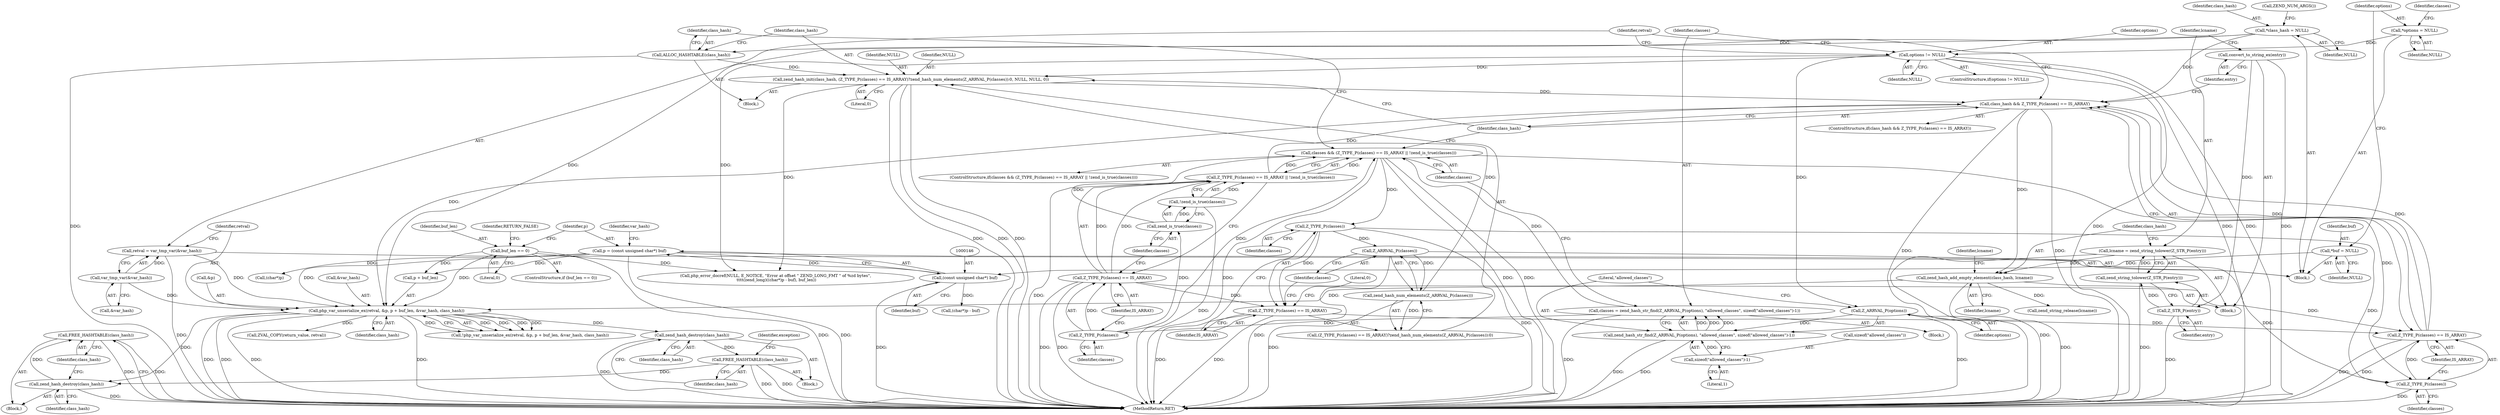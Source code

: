 digraph "0_php-src_b2af4e8868726a040234de113436c6e4f6372d17@pointer" {
"1000272" [label="(Call,FREE_HASHTABLE(class_hash))"];
"1000270" [label="(Call,zend_hash_destroy(class_hash))"];
"1000224" [label="(Call,php_var_unserialize_ex(retval, &p, p + buf_len, &var_hash, class_hash))"];
"1000217" [label="(Call,retval = var_tmp_var(&var_hash))"];
"1000219" [label="(Call,var_tmp_var(&var_hash))"];
"1000143" [label="(Call,p = (const unsigned char*) buf)"];
"1000145" [label="(Call,(const unsigned char*) buf)"];
"1000104" [label="(Call,*buf = NULL)"];
"1000138" [label="(Call,buf_len == 0)"];
"1000194" [label="(Call,class_hash && Z_TYPE_P(classes) == IS_ARRAY)"];
"1000120" [label="(Call,*class_hash = NULL)"];
"1000179" [label="(Call,zend_hash_init(class_hash, (Z_TYPE_P(classes) == IS_ARRAY)?zend_hash_num_elements(Z_ARRVAL_P(classes)):0, NULL, NULL, 0))"];
"1000177" [label="(Call,ALLOC_HASHTABLE(class_hash))"];
"1000186" [label="(Call,zend_hash_num_elements(Z_ARRVAL_P(classes)))"];
"1000187" [label="(Call,Z_ARRVAL_P(classes))"];
"1000183" [label="(Call,Z_TYPE_P(classes))"];
"1000166" [label="(Call,classes && (Z_TYPE_P(classes) == IS_ARRAY || !zend_is_true(classes)))"];
"1000170" [label="(Call,Z_TYPE_P(classes))"];
"1000155" [label="(Call,classes = zend_hash_str_find(Z_ARRVAL_P(options), \"allowed_classes\", sizeof(\"allowed_classes\")-1))"];
"1000157" [label="(Call,zend_hash_str_find(Z_ARRVAL_P(options), \"allowed_classes\", sizeof(\"allowed_classes\")-1))"];
"1000158" [label="(Call,Z_ARRVAL_P(options))"];
"1000151" [label="(Call,options != NULL)"];
"1000111" [label="(Call,*options = NULL)"];
"1000161" [label="(Call,sizeof(\"allowed_classes\")-1)"];
"1000174" [label="(Call,zend_is_true(classes))"];
"1000168" [label="(Call,Z_TYPE_P(classes) == IS_ARRAY || !zend_is_true(classes))"];
"1000169" [label="(Call,Z_TYPE_P(classes) == IS_ARRAY)"];
"1000173" [label="(Call,!zend_is_true(classes))"];
"1000196" [label="(Call,Z_TYPE_P(classes) == IS_ARRAY)"];
"1000197" [label="(Call,Z_TYPE_P(classes))"];
"1000182" [label="(Call,Z_TYPE_P(classes) == IS_ARRAY)"];
"1000211" [label="(Call,zend_hash_add_empty_element(class_hash, lcname))"];
"1000206" [label="(Call,lcname = zend_string_tolower(Z_STR_P(entry)))"];
"1000208" [label="(Call,zend_string_tolower(Z_STR_P(entry)))"];
"1000209" [label="(Call,Z_STR_P(entry))"];
"1000204" [label="(Call,convert_to_string_ex(entry))"];
"1000242" [label="(Call,FREE_HASHTABLE(class_hash))"];
"1000240" [label="(Call,zend_hash_destroy(class_hash))"];
"1000231" [label="(Call,&var_hash)"];
"1000180" [label="(Identifier,class_hash)"];
"1000242" [label="(Call,FREE_HASHTABLE(class_hash))"];
"1000226" [label="(Call,&p)"];
"1000171" [label="(Identifier,classes)"];
"1000177" [label="(Call,ALLOC_HASHTABLE(class_hash))"];
"1000241" [label="(Identifier,class_hash)"];
"1000191" [label="(Identifier,NULL)"];
"1000262" [label="(Call,ZVAL_COPY(return_value, retval))"];
"1000161" [label="(Call,sizeof(\"allowed_classes\")-1)"];
"1000243" [label="(Identifier,class_hash)"];
"1000270" [label="(Call,zend_hash_destroy(class_hash))"];
"1000224" [label="(Call,php_var_unserialize_ex(retval, &p, p + buf_len, &var_hash, class_hash))"];
"1000147" [label="(Identifier,buf)"];
"1000269" [label="(Block,)"];
"1000215" [label="(Identifier,lcname)"];
"1000219" [label="(Call,var_tmp_var(&var_hash))"];
"1000168" [label="(Call,Z_TYPE_P(classes) == IS_ARRAY || !zend_is_true(classes))"];
"1000247" [label="(Identifier,exception)"];
"1000157" [label="(Call,zend_hash_str_find(Z_ARRVAL_P(options), \"allowed_classes\", sizeof(\"allowed_classes\")-1))"];
"1000220" [label="(Call,&var_hash)"];
"1000140" [label="(Literal,0)"];
"1000137" [label="(ControlStructure,if (buf_len == 0))"];
"1000173" [label="(Call,!zend_is_true(classes))"];
"1000212" [label="(Identifier,class_hash)"];
"1000274" [label="(MethodReturn,RET)"];
"1000195" [label="(Identifier,class_hash)"];
"1000156" [label="(Identifier,classes)"];
"1000213" [label="(Identifier,lcname)"];
"1000104" [label="(Call,*buf = NULL)"];
"1000113" [label="(Identifier,NULL)"];
"1000116" [label="(Identifier,classes)"];
"1000185" [label="(Identifier,IS_ARRAY)"];
"1000181" [label="(Call,(Z_TYPE_P(classes) == IS_ARRAY)?zend_hash_num_elements(Z_ARRVAL_P(classes)):0)"];
"1000164" [label="(Literal,1)"];
"1000170" [label="(Call,Z_TYPE_P(classes))"];
"1000154" [label="(Block,)"];
"1000255" [label="(Call,(char*)p - buf)"];
"1000249" [label="(Call,php_error_docref(NULL, E_NOTICE, \"Error at offset \" ZEND_LONG_FMT \" of %zd bytes\",\n \t\t\t\t(zend_long)((char*)p - buf), buf_len))"];
"1000187" [label="(Call,Z_ARRVAL_P(classes))"];
"1000233" [label="(Identifier,class_hash)"];
"1000192" [label="(Literal,0)"];
"1000106" [label="(Identifier,NULL)"];
"1000139" [label="(Identifier,buf_len)"];
"1000190" [label="(Identifier,NULL)"];
"1000209" [label="(Call,Z_STR_P(entry))"];
"1000218" [label="(Identifier,retval)"];
"1000122" [label="(Identifier,NULL)"];
"1000149" [label="(Identifier,var_hash)"];
"1000210" [label="(Identifier,entry)"];
"1000102" [label="(Block,)"];
"1000182" [label="(Call,Z_TYPE_P(classes) == IS_ARRAY)"];
"1000172" [label="(Identifier,IS_ARRAY)"];
"1000112" [label="(Identifier,options)"];
"1000184" [label="(Identifier,classes)"];
"1000225" [label="(Identifier,retval)"];
"1000206" [label="(Call,lcname = zend_string_tolower(Z_STR_P(entry)))"];
"1000183" [label="(Call,Z_TYPE_P(classes))"];
"1000223" [label="(Call,!php_var_unserialize_ex(retval, &p, p + buf_len, &var_hash, class_hash))"];
"1000211" [label="(Call,zend_hash_add_empty_element(class_hash, lcname))"];
"1000105" [label="(Identifier,buf)"];
"1000126" [label="(Call,ZEND_NUM_ARGS())"];
"1000153" [label="(Identifier,NULL)"];
"1000159" [label="(Identifier,options)"];
"1000198" [label="(Identifier,classes)"];
"1000167" [label="(Identifier,classes)"];
"1000214" [label="(Call,zend_string_release(lcname))"];
"1000138" [label="(Call,buf_len == 0)"];
"1000120" [label="(Call,*class_hash = NULL)"];
"1000169" [label="(Call,Z_TYPE_P(classes) == IS_ARRAY)"];
"1000178" [label="(Identifier,class_hash)"];
"1000239" [label="(Block,)"];
"1000166" [label="(Call,classes && (Z_TYPE_P(classes) == IS_ARRAY || !zend_is_true(classes)))"];
"1000186" [label="(Call,zend_hash_num_elements(Z_ARRVAL_P(classes)))"];
"1000151" [label="(Call,options != NULL)"];
"1000111" [label="(Call,*options = NULL)"];
"1000207" [label="(Identifier,lcname)"];
"1000160" [label="(Literal,\"allowed_classes\")"];
"1000197" [label="(Call,Z_TYPE_P(classes))"];
"1000273" [label="(Identifier,class_hash)"];
"1000199" [label="(Identifier,IS_ARRAY)"];
"1000204" [label="(Call,convert_to_string_ex(entry))"];
"1000228" [label="(Call,p + buf_len)"];
"1000150" [label="(ControlStructure,if(options != NULL))"];
"1000165" [label="(ControlStructure,if(classes && (Z_TYPE_P(classes) == IS_ARRAY || !zend_is_true(classes))))"];
"1000162" [label="(Call,sizeof(\"allowed_classes\"))"];
"1000205" [label="(Identifier,entry)"];
"1000194" [label="(Call,class_hash && Z_TYPE_P(classes) == IS_ARRAY)"];
"1000271" [label="(Identifier,class_hash)"];
"1000145" [label="(Call,(const unsigned char*) buf)"];
"1000176" [label="(Block,)"];
"1000143" [label="(Call,p = (const unsigned char*) buf)"];
"1000179" [label="(Call,zend_hash_init(class_hash, (Z_TYPE_P(classes) == IS_ARRAY)?zend_hash_num_elements(Z_ARRVAL_P(classes)):0, NULL, NULL, 0))"];
"1000256" [label="(Call,(char*)p)"];
"1000158" [label="(Call,Z_ARRVAL_P(options))"];
"1000189" [label="(Literal,0)"];
"1000174" [label="(Call,zend_is_true(classes))"];
"1000240" [label="(Call,zend_hash_destroy(class_hash))"];
"1000155" [label="(Call,classes = zend_hash_str_find(Z_ARRVAL_P(options), \"allowed_classes\", sizeof(\"allowed_classes\")-1))"];
"1000121" [label="(Identifier,class_hash)"];
"1000196" [label="(Call,Z_TYPE_P(classes) == IS_ARRAY)"];
"1000272" [label="(Call,FREE_HASHTABLE(class_hash))"];
"1000217" [label="(Call,retval = var_tmp_var(&var_hash))"];
"1000188" [label="(Identifier,classes)"];
"1000175" [label="(Identifier,classes)"];
"1000142" [label="(Identifier,RETURN_FALSE)"];
"1000193" [label="(ControlStructure,if(class_hash && Z_TYPE_P(classes) == IS_ARRAY))"];
"1000208" [label="(Call,zend_string_tolower(Z_STR_P(entry)))"];
"1000203" [label="(Block,)"];
"1000144" [label="(Identifier,p)"];
"1000152" [label="(Identifier,options)"];
"1000272" -> "1000269"  [label="AST: "];
"1000272" -> "1000273"  [label="CFG: "];
"1000273" -> "1000272"  [label="AST: "];
"1000274" -> "1000272"  [label="CFG: "];
"1000272" -> "1000274"  [label="DDG: "];
"1000272" -> "1000274"  [label="DDG: "];
"1000270" -> "1000272"  [label="DDG: "];
"1000270" -> "1000269"  [label="AST: "];
"1000270" -> "1000271"  [label="CFG: "];
"1000271" -> "1000270"  [label="AST: "];
"1000273" -> "1000270"  [label="CFG: "];
"1000270" -> "1000274"  [label="DDG: "];
"1000224" -> "1000270"  [label="DDG: "];
"1000242" -> "1000270"  [label="DDG: "];
"1000224" -> "1000223"  [label="AST: "];
"1000224" -> "1000233"  [label="CFG: "];
"1000225" -> "1000224"  [label="AST: "];
"1000226" -> "1000224"  [label="AST: "];
"1000228" -> "1000224"  [label="AST: "];
"1000231" -> "1000224"  [label="AST: "];
"1000233" -> "1000224"  [label="AST: "];
"1000223" -> "1000224"  [label="CFG: "];
"1000224" -> "1000274"  [label="DDG: "];
"1000224" -> "1000274"  [label="DDG: "];
"1000224" -> "1000274"  [label="DDG: "];
"1000224" -> "1000274"  [label="DDG: "];
"1000224" -> "1000223"  [label="DDG: "];
"1000224" -> "1000223"  [label="DDG: "];
"1000224" -> "1000223"  [label="DDG: "];
"1000224" -> "1000223"  [label="DDG: "];
"1000224" -> "1000223"  [label="DDG: "];
"1000217" -> "1000224"  [label="DDG: "];
"1000143" -> "1000224"  [label="DDG: "];
"1000138" -> "1000224"  [label="DDG: "];
"1000219" -> "1000224"  [label="DDG: "];
"1000194" -> "1000224"  [label="DDG: "];
"1000120" -> "1000224"  [label="DDG: "];
"1000211" -> "1000224"  [label="DDG: "];
"1000224" -> "1000240"  [label="DDG: "];
"1000224" -> "1000262"  [label="DDG: "];
"1000217" -> "1000102"  [label="AST: "];
"1000217" -> "1000219"  [label="CFG: "];
"1000218" -> "1000217"  [label="AST: "];
"1000219" -> "1000217"  [label="AST: "];
"1000225" -> "1000217"  [label="CFG: "];
"1000217" -> "1000274"  [label="DDG: "];
"1000219" -> "1000217"  [label="DDG: "];
"1000219" -> "1000220"  [label="CFG: "];
"1000220" -> "1000219"  [label="AST: "];
"1000143" -> "1000102"  [label="AST: "];
"1000143" -> "1000145"  [label="CFG: "];
"1000144" -> "1000143"  [label="AST: "];
"1000145" -> "1000143"  [label="AST: "];
"1000149" -> "1000143"  [label="CFG: "];
"1000143" -> "1000274"  [label="DDG: "];
"1000145" -> "1000143"  [label="DDG: "];
"1000143" -> "1000228"  [label="DDG: "];
"1000143" -> "1000256"  [label="DDG: "];
"1000145" -> "1000147"  [label="CFG: "];
"1000146" -> "1000145"  [label="AST: "];
"1000147" -> "1000145"  [label="AST: "];
"1000145" -> "1000274"  [label="DDG: "];
"1000104" -> "1000145"  [label="DDG: "];
"1000145" -> "1000255"  [label="DDG: "];
"1000104" -> "1000102"  [label="AST: "];
"1000104" -> "1000106"  [label="CFG: "];
"1000105" -> "1000104"  [label="AST: "];
"1000106" -> "1000104"  [label="AST: "];
"1000112" -> "1000104"  [label="CFG: "];
"1000138" -> "1000137"  [label="AST: "];
"1000138" -> "1000140"  [label="CFG: "];
"1000139" -> "1000138"  [label="AST: "];
"1000140" -> "1000138"  [label="AST: "];
"1000142" -> "1000138"  [label="CFG: "];
"1000144" -> "1000138"  [label="CFG: "];
"1000138" -> "1000274"  [label="DDG: "];
"1000138" -> "1000228"  [label="DDG: "];
"1000138" -> "1000249"  [label="DDG: "];
"1000194" -> "1000193"  [label="AST: "];
"1000194" -> "1000195"  [label="CFG: "];
"1000194" -> "1000196"  [label="CFG: "];
"1000195" -> "1000194"  [label="AST: "];
"1000196" -> "1000194"  [label="AST: "];
"1000205" -> "1000194"  [label="CFG: "];
"1000218" -> "1000194"  [label="CFG: "];
"1000194" -> "1000274"  [label="DDG: "];
"1000194" -> "1000274"  [label="DDG: "];
"1000120" -> "1000194"  [label="DDG: "];
"1000179" -> "1000194"  [label="DDG: "];
"1000168" -> "1000194"  [label="DDG: "];
"1000196" -> "1000194"  [label="DDG: "];
"1000196" -> "1000194"  [label="DDG: "];
"1000194" -> "1000211"  [label="DDG: "];
"1000120" -> "1000102"  [label="AST: "];
"1000120" -> "1000122"  [label="CFG: "];
"1000121" -> "1000120"  [label="AST: "];
"1000122" -> "1000120"  [label="AST: "];
"1000126" -> "1000120"  [label="CFG: "];
"1000120" -> "1000177"  [label="DDG: "];
"1000179" -> "1000176"  [label="AST: "];
"1000179" -> "1000192"  [label="CFG: "];
"1000180" -> "1000179"  [label="AST: "];
"1000181" -> "1000179"  [label="AST: "];
"1000190" -> "1000179"  [label="AST: "];
"1000191" -> "1000179"  [label="AST: "];
"1000192" -> "1000179"  [label="AST: "];
"1000195" -> "1000179"  [label="CFG: "];
"1000179" -> "1000274"  [label="DDG: "];
"1000179" -> "1000274"  [label="DDG: "];
"1000179" -> "1000274"  [label="DDG: "];
"1000177" -> "1000179"  [label="DDG: "];
"1000186" -> "1000179"  [label="DDG: "];
"1000151" -> "1000179"  [label="DDG: "];
"1000179" -> "1000249"  [label="DDG: "];
"1000177" -> "1000176"  [label="AST: "];
"1000177" -> "1000178"  [label="CFG: "];
"1000178" -> "1000177"  [label="AST: "];
"1000180" -> "1000177"  [label="CFG: "];
"1000177" -> "1000274"  [label="DDG: "];
"1000186" -> "1000181"  [label="AST: "];
"1000186" -> "1000187"  [label="CFG: "];
"1000187" -> "1000186"  [label="AST: "];
"1000181" -> "1000186"  [label="CFG: "];
"1000186" -> "1000274"  [label="DDG: "];
"1000186" -> "1000181"  [label="DDG: "];
"1000187" -> "1000186"  [label="DDG: "];
"1000187" -> "1000188"  [label="CFG: "];
"1000188" -> "1000187"  [label="AST: "];
"1000187" -> "1000274"  [label="DDG: "];
"1000183" -> "1000187"  [label="DDG: "];
"1000187" -> "1000197"  [label="DDG: "];
"1000183" -> "1000182"  [label="AST: "];
"1000183" -> "1000184"  [label="CFG: "];
"1000184" -> "1000183"  [label="AST: "];
"1000185" -> "1000183"  [label="CFG: "];
"1000183" -> "1000274"  [label="DDG: "];
"1000183" -> "1000182"  [label="DDG: "];
"1000166" -> "1000183"  [label="DDG: "];
"1000183" -> "1000197"  [label="DDG: "];
"1000166" -> "1000165"  [label="AST: "];
"1000166" -> "1000167"  [label="CFG: "];
"1000166" -> "1000168"  [label="CFG: "];
"1000167" -> "1000166"  [label="AST: "];
"1000168" -> "1000166"  [label="AST: "];
"1000178" -> "1000166"  [label="CFG: "];
"1000195" -> "1000166"  [label="CFG: "];
"1000166" -> "1000274"  [label="DDG: "];
"1000166" -> "1000274"  [label="DDG: "];
"1000166" -> "1000274"  [label="DDG: "];
"1000170" -> "1000166"  [label="DDG: "];
"1000155" -> "1000166"  [label="DDG: "];
"1000174" -> "1000166"  [label="DDG: "];
"1000168" -> "1000166"  [label="DDG: "];
"1000168" -> "1000166"  [label="DDG: "];
"1000166" -> "1000197"  [label="DDG: "];
"1000170" -> "1000169"  [label="AST: "];
"1000170" -> "1000171"  [label="CFG: "];
"1000171" -> "1000170"  [label="AST: "];
"1000172" -> "1000170"  [label="CFG: "];
"1000170" -> "1000169"  [label="DDG: "];
"1000155" -> "1000170"  [label="DDG: "];
"1000170" -> "1000174"  [label="DDG: "];
"1000155" -> "1000154"  [label="AST: "];
"1000155" -> "1000157"  [label="CFG: "];
"1000156" -> "1000155"  [label="AST: "];
"1000157" -> "1000155"  [label="AST: "];
"1000167" -> "1000155"  [label="CFG: "];
"1000155" -> "1000274"  [label="DDG: "];
"1000157" -> "1000155"  [label="DDG: "];
"1000157" -> "1000155"  [label="DDG: "];
"1000157" -> "1000155"  [label="DDG: "];
"1000157" -> "1000161"  [label="CFG: "];
"1000158" -> "1000157"  [label="AST: "];
"1000160" -> "1000157"  [label="AST: "];
"1000161" -> "1000157"  [label="AST: "];
"1000157" -> "1000274"  [label="DDG: "];
"1000157" -> "1000274"  [label="DDG: "];
"1000158" -> "1000157"  [label="DDG: "];
"1000161" -> "1000157"  [label="DDG: "];
"1000158" -> "1000159"  [label="CFG: "];
"1000159" -> "1000158"  [label="AST: "];
"1000160" -> "1000158"  [label="CFG: "];
"1000158" -> "1000274"  [label="DDG: "];
"1000151" -> "1000158"  [label="DDG: "];
"1000151" -> "1000150"  [label="AST: "];
"1000151" -> "1000153"  [label="CFG: "];
"1000152" -> "1000151"  [label="AST: "];
"1000153" -> "1000151"  [label="AST: "];
"1000156" -> "1000151"  [label="CFG: "];
"1000218" -> "1000151"  [label="CFG: "];
"1000151" -> "1000274"  [label="DDG: "];
"1000151" -> "1000274"  [label="DDG: "];
"1000151" -> "1000274"  [label="DDG: "];
"1000111" -> "1000151"  [label="DDG: "];
"1000151" -> "1000249"  [label="DDG: "];
"1000111" -> "1000102"  [label="AST: "];
"1000111" -> "1000113"  [label="CFG: "];
"1000112" -> "1000111"  [label="AST: "];
"1000113" -> "1000111"  [label="AST: "];
"1000116" -> "1000111"  [label="CFG: "];
"1000161" -> "1000164"  [label="CFG: "];
"1000162" -> "1000161"  [label="AST: "];
"1000164" -> "1000161"  [label="AST: "];
"1000174" -> "1000173"  [label="AST: "];
"1000174" -> "1000175"  [label="CFG: "];
"1000175" -> "1000174"  [label="AST: "];
"1000173" -> "1000174"  [label="CFG: "];
"1000174" -> "1000173"  [label="DDG: "];
"1000168" -> "1000169"  [label="CFG: "];
"1000168" -> "1000173"  [label="CFG: "];
"1000169" -> "1000168"  [label="AST: "];
"1000173" -> "1000168"  [label="AST: "];
"1000168" -> "1000274"  [label="DDG: "];
"1000169" -> "1000168"  [label="DDG: "];
"1000169" -> "1000168"  [label="DDG: "];
"1000173" -> "1000168"  [label="DDG: "];
"1000169" -> "1000172"  [label="CFG: "];
"1000172" -> "1000169"  [label="AST: "];
"1000175" -> "1000169"  [label="CFG: "];
"1000169" -> "1000274"  [label="DDG: "];
"1000169" -> "1000274"  [label="DDG: "];
"1000169" -> "1000182"  [label="DDG: "];
"1000169" -> "1000196"  [label="DDG: "];
"1000173" -> "1000274"  [label="DDG: "];
"1000196" -> "1000199"  [label="CFG: "];
"1000197" -> "1000196"  [label="AST: "];
"1000199" -> "1000196"  [label="AST: "];
"1000196" -> "1000274"  [label="DDG: "];
"1000196" -> "1000274"  [label="DDG: "];
"1000197" -> "1000196"  [label="DDG: "];
"1000182" -> "1000196"  [label="DDG: "];
"1000197" -> "1000198"  [label="CFG: "];
"1000198" -> "1000197"  [label="AST: "];
"1000199" -> "1000197"  [label="CFG: "];
"1000197" -> "1000274"  [label="DDG: "];
"1000182" -> "1000181"  [label="AST: "];
"1000182" -> "1000185"  [label="CFG: "];
"1000185" -> "1000182"  [label="AST: "];
"1000188" -> "1000182"  [label="CFG: "];
"1000189" -> "1000182"  [label="CFG: "];
"1000182" -> "1000274"  [label="DDG: "];
"1000182" -> "1000274"  [label="DDG: "];
"1000211" -> "1000203"  [label="AST: "];
"1000211" -> "1000213"  [label="CFG: "];
"1000212" -> "1000211"  [label="AST: "];
"1000213" -> "1000211"  [label="AST: "];
"1000215" -> "1000211"  [label="CFG: "];
"1000211" -> "1000274"  [label="DDG: "];
"1000206" -> "1000211"  [label="DDG: "];
"1000211" -> "1000214"  [label="DDG: "];
"1000206" -> "1000203"  [label="AST: "];
"1000206" -> "1000208"  [label="CFG: "];
"1000207" -> "1000206"  [label="AST: "];
"1000208" -> "1000206"  [label="AST: "];
"1000212" -> "1000206"  [label="CFG: "];
"1000206" -> "1000274"  [label="DDG: "];
"1000208" -> "1000206"  [label="DDG: "];
"1000208" -> "1000209"  [label="CFG: "];
"1000209" -> "1000208"  [label="AST: "];
"1000208" -> "1000274"  [label="DDG: "];
"1000209" -> "1000208"  [label="DDG: "];
"1000209" -> "1000210"  [label="CFG: "];
"1000210" -> "1000209"  [label="AST: "];
"1000209" -> "1000274"  [label="DDG: "];
"1000204" -> "1000209"  [label="DDG: "];
"1000204" -> "1000203"  [label="AST: "];
"1000204" -> "1000205"  [label="CFG: "];
"1000205" -> "1000204"  [label="AST: "];
"1000207" -> "1000204"  [label="CFG: "];
"1000204" -> "1000274"  [label="DDG: "];
"1000242" -> "1000239"  [label="AST: "];
"1000242" -> "1000243"  [label="CFG: "];
"1000243" -> "1000242"  [label="AST: "];
"1000247" -> "1000242"  [label="CFG: "];
"1000242" -> "1000274"  [label="DDG: "];
"1000242" -> "1000274"  [label="DDG: "];
"1000240" -> "1000242"  [label="DDG: "];
"1000240" -> "1000239"  [label="AST: "];
"1000240" -> "1000241"  [label="CFG: "];
"1000241" -> "1000240"  [label="AST: "];
"1000243" -> "1000240"  [label="CFG: "];
"1000240" -> "1000274"  [label="DDG: "];
}
